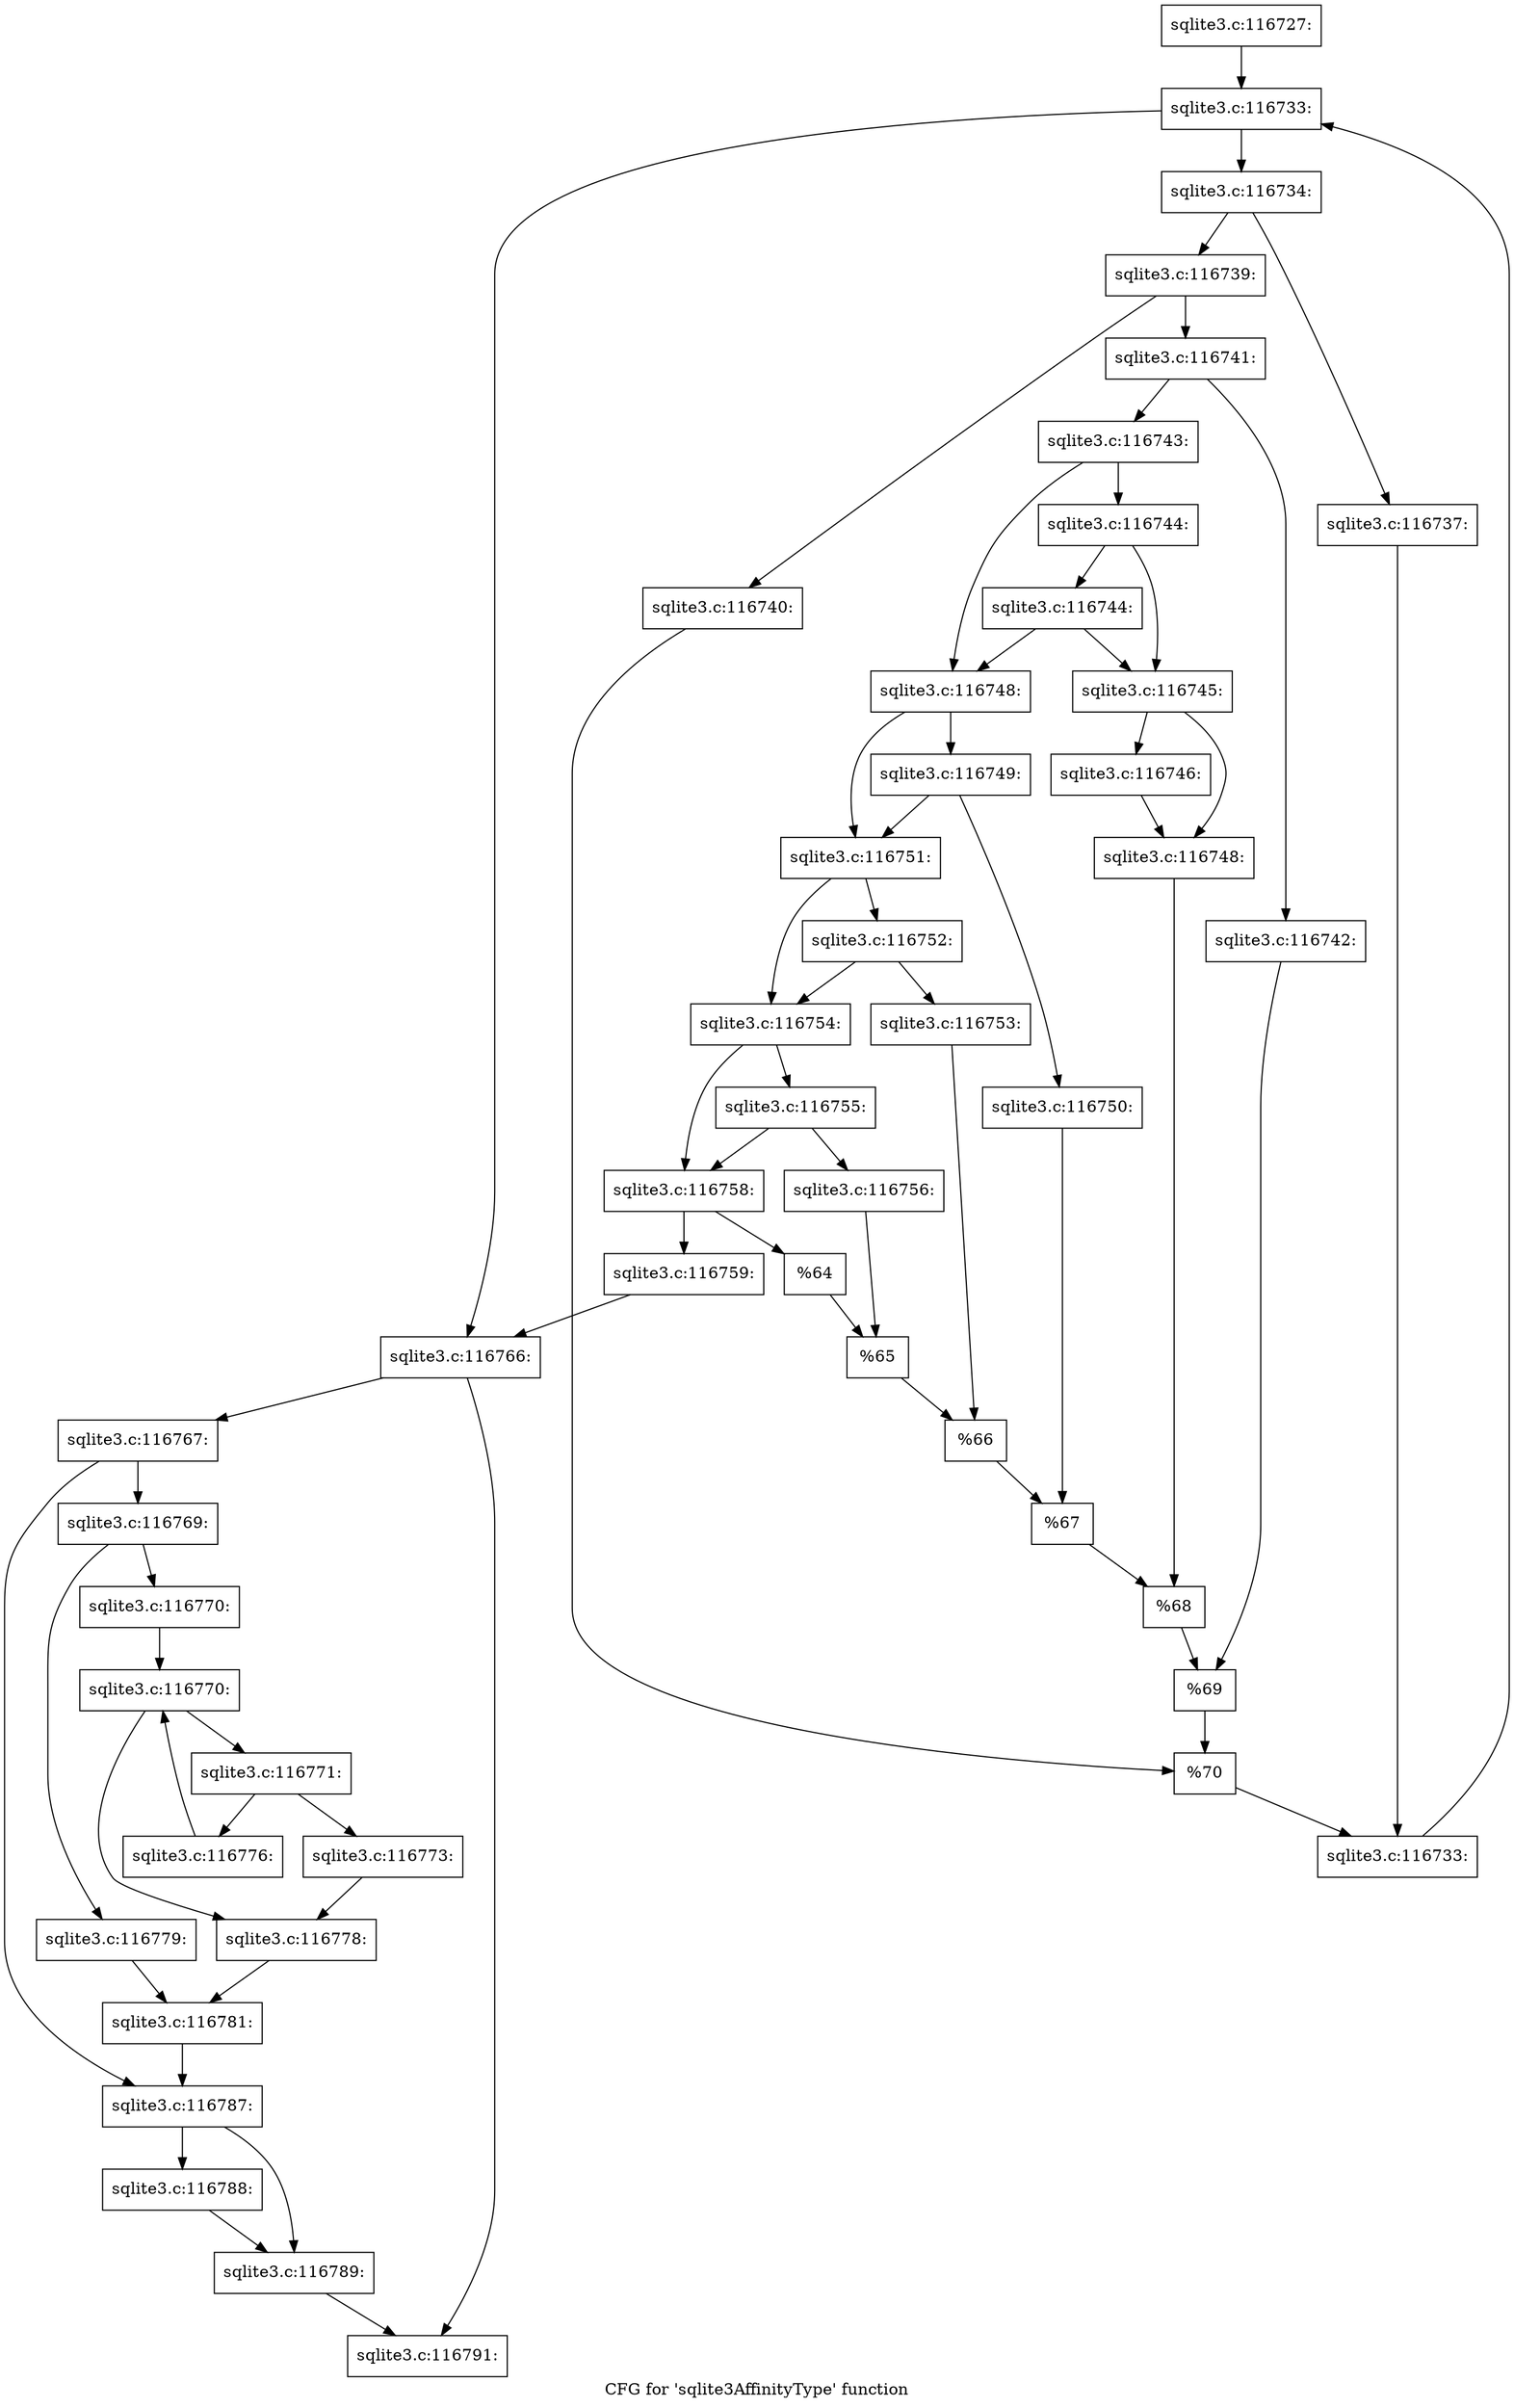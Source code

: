 digraph "CFG for 'sqlite3AffinityType' function" {
	label="CFG for 'sqlite3AffinityType' function";

	Node0x55c0f88476b0 [shape=record,label="{sqlite3.c:116727:}"];
	Node0x55c0f88476b0 -> Node0x55c0f88484b0;
	Node0x55c0f88484b0 [shape=record,label="{sqlite3.c:116733:}"];
	Node0x55c0f88484b0 -> Node0x55c0f88488d0;
	Node0x55c0f88484b0 -> Node0x55c0f8848610;
	Node0x55c0f88488d0 [shape=record,label="{sqlite3.c:116734:}"];
	Node0x55c0f88488d0 -> Node0x55c0f8849560;
	Node0x55c0f88488d0 -> Node0x55c0f8849600;
	Node0x55c0f8849560 [shape=record,label="{sqlite3.c:116737:}"];
	Node0x55c0f8849560 -> Node0x55c0f88495b0;
	Node0x55c0f8849600 [shape=record,label="{sqlite3.c:116739:}"];
	Node0x55c0f8849600 -> Node0x55c0f884a140;
	Node0x55c0f8849600 -> Node0x55c0f884a1e0;
	Node0x55c0f884a140 [shape=record,label="{sqlite3.c:116740:}"];
	Node0x55c0f884a140 -> Node0x55c0f884a190;
	Node0x55c0f884a1e0 [shape=record,label="{sqlite3.c:116741:}"];
	Node0x55c0f884a1e0 -> Node0x55c0f884ab60;
	Node0x55c0f884a1e0 -> Node0x55c0f884ac00;
	Node0x55c0f884ab60 [shape=record,label="{sqlite3.c:116742:}"];
	Node0x55c0f884ab60 -> Node0x55c0f884abb0;
	Node0x55c0f884ac00 [shape=record,label="{sqlite3.c:116743:}"];
	Node0x55c0f884ac00 -> Node0x55c0f884b6a0;
	Node0x55c0f884ac00 -> Node0x55c0f884b650;
	Node0x55c0f884b6a0 [shape=record,label="{sqlite3.c:116744:}"];
	Node0x55c0f884b6a0 -> Node0x55c0f884b5b0;
	Node0x55c0f884b6a0 -> Node0x55c0f884bd90;
	Node0x55c0f884bd90 [shape=record,label="{sqlite3.c:116744:}"];
	Node0x55c0f884bd90 -> Node0x55c0f884b5b0;
	Node0x55c0f884bd90 -> Node0x55c0f884b650;
	Node0x55c0f884b5b0 [shape=record,label="{sqlite3.c:116745:}"];
	Node0x55c0f884b5b0 -> Node0x55c0f884c5a0;
	Node0x55c0f884b5b0 -> Node0x55c0f884c5f0;
	Node0x55c0f884c5a0 [shape=record,label="{sqlite3.c:116746:}"];
	Node0x55c0f884c5a0 -> Node0x55c0f884c5f0;
	Node0x55c0f884c5f0 [shape=record,label="{sqlite3.c:116748:}"];
	Node0x55c0f884c5f0 -> Node0x55c0f884b600;
	Node0x55c0f884b650 [shape=record,label="{sqlite3.c:116748:}"];
	Node0x55c0f884b650 -> Node0x55c0f884ce50;
	Node0x55c0f884b650 -> Node0x55c0f884ce00;
	Node0x55c0f884ce50 [shape=record,label="{sqlite3.c:116749:}"];
	Node0x55c0f884ce50 -> Node0x55c0f884cd60;
	Node0x55c0f884ce50 -> Node0x55c0f884ce00;
	Node0x55c0f884cd60 [shape=record,label="{sqlite3.c:116750:}"];
	Node0x55c0f884cd60 -> Node0x55c0f884cdb0;
	Node0x55c0f884ce00 [shape=record,label="{sqlite3.c:116751:}"];
	Node0x55c0f884ce00 -> Node0x55c0f884db70;
	Node0x55c0f884ce00 -> Node0x55c0f884db20;
	Node0x55c0f884db70 [shape=record,label="{sqlite3.c:116752:}"];
	Node0x55c0f884db70 -> Node0x55c0f884da80;
	Node0x55c0f884db70 -> Node0x55c0f884db20;
	Node0x55c0f884da80 [shape=record,label="{sqlite3.c:116753:}"];
	Node0x55c0f884da80 -> Node0x55c0f884dad0;
	Node0x55c0f884db20 [shape=record,label="{sqlite3.c:116754:}"];
	Node0x55c0f884db20 -> Node0x55c0f884e890;
	Node0x55c0f884db20 -> Node0x55c0f884e840;
	Node0x55c0f884e890 [shape=record,label="{sqlite3.c:116755:}"];
	Node0x55c0f884e890 -> Node0x55c0f884e7a0;
	Node0x55c0f884e890 -> Node0x55c0f884e840;
	Node0x55c0f884e7a0 [shape=record,label="{sqlite3.c:116756:}"];
	Node0x55c0f884e7a0 -> Node0x55c0f884e7f0;
	Node0x55c0f884e840 [shape=record,label="{sqlite3.c:116758:}"];
	Node0x55c0f884e840 -> Node0x55c0f884f520;
	Node0x55c0f884e840 -> Node0x55c0f884f570;
	Node0x55c0f884f520 [shape=record,label="{sqlite3.c:116759:}"];
	Node0x55c0f884f520 -> Node0x55c0f8848610;
	Node0x55c0f884f570 [shape=record,label="{%64}"];
	Node0x55c0f884f570 -> Node0x55c0f884e7f0;
	Node0x55c0f884e7f0 [shape=record,label="{%65}"];
	Node0x55c0f884e7f0 -> Node0x55c0f884dad0;
	Node0x55c0f884dad0 [shape=record,label="{%66}"];
	Node0x55c0f884dad0 -> Node0x55c0f884cdb0;
	Node0x55c0f884cdb0 [shape=record,label="{%67}"];
	Node0x55c0f884cdb0 -> Node0x55c0f884b600;
	Node0x55c0f884b600 [shape=record,label="{%68}"];
	Node0x55c0f884b600 -> Node0x55c0f884abb0;
	Node0x55c0f884abb0 [shape=record,label="{%69}"];
	Node0x55c0f884abb0 -> Node0x55c0f884a190;
	Node0x55c0f884a190 [shape=record,label="{%70}"];
	Node0x55c0f884a190 -> Node0x55c0f88495b0;
	Node0x55c0f88495b0 [shape=record,label="{sqlite3.c:116733:}"];
	Node0x55c0f88495b0 -> Node0x55c0f88484b0;
	Node0x55c0f8848610 [shape=record,label="{sqlite3.c:116766:}"];
	Node0x55c0f8848610 -> Node0x55c0f8850680;
	Node0x55c0f8848610 -> Node0x55c0f88506d0;
	Node0x55c0f8850680 [shape=record,label="{sqlite3.c:116767:}"];
	Node0x55c0f8850680 -> Node0x55c0f8850d50;
	Node0x55c0f8850680 -> Node0x55c0f8850da0;
	Node0x55c0f8850d50 [shape=record,label="{sqlite3.c:116769:}"];
	Node0x55c0f8850d50 -> Node0x55c0f8851220;
	Node0x55c0f8850d50 -> Node0x55c0f88512c0;
	Node0x55c0f8851220 [shape=record,label="{sqlite3.c:116770:}"];
	Node0x55c0f8851220 -> Node0x55c0f8851520;
	Node0x55c0f8851520 [shape=record,label="{sqlite3.c:116770:}"];
	Node0x55c0f8851520 -> Node0x55c0f8851940;
	Node0x55c0f8851520 -> Node0x55c0f8851680;
	Node0x55c0f8851940 [shape=record,label="{sqlite3.c:116771:}"];
	Node0x55c0f8851940 -> Node0x55c0f8851b50;
	Node0x55c0f8851940 -> Node0x55c0f8851ba0;
	Node0x55c0f8851b50 [shape=record,label="{sqlite3.c:116773:}"];
	Node0x55c0f8851b50 -> Node0x55c0f8851680;
	Node0x55c0f8851ba0 [shape=record,label="{sqlite3.c:116776:}"];
	Node0x55c0f8851ba0 -> Node0x55c0f8851520;
	Node0x55c0f8851680 [shape=record,label="{sqlite3.c:116778:}"];
	Node0x55c0f8851680 -> Node0x55c0f8851270;
	Node0x55c0f88512c0 [shape=record,label="{sqlite3.c:116779:}"];
	Node0x55c0f88512c0 -> Node0x55c0f8851270;
	Node0x55c0f8851270 [shape=record,label="{sqlite3.c:116781:}"];
	Node0x55c0f8851270 -> Node0x55c0f8850da0;
	Node0x55c0f8850da0 [shape=record,label="{sqlite3.c:116787:}"];
	Node0x55c0f8850da0 -> Node0x55c0f8852f90;
	Node0x55c0f8850da0 -> Node0x55c0f8852fe0;
	Node0x55c0f8852f90 [shape=record,label="{sqlite3.c:116788:}"];
	Node0x55c0f8852f90 -> Node0x55c0f8852fe0;
	Node0x55c0f8852fe0 [shape=record,label="{sqlite3.c:116789:}"];
	Node0x55c0f8852fe0 -> Node0x55c0f88506d0;
	Node0x55c0f88506d0 [shape=record,label="{sqlite3.c:116791:}"];
}
